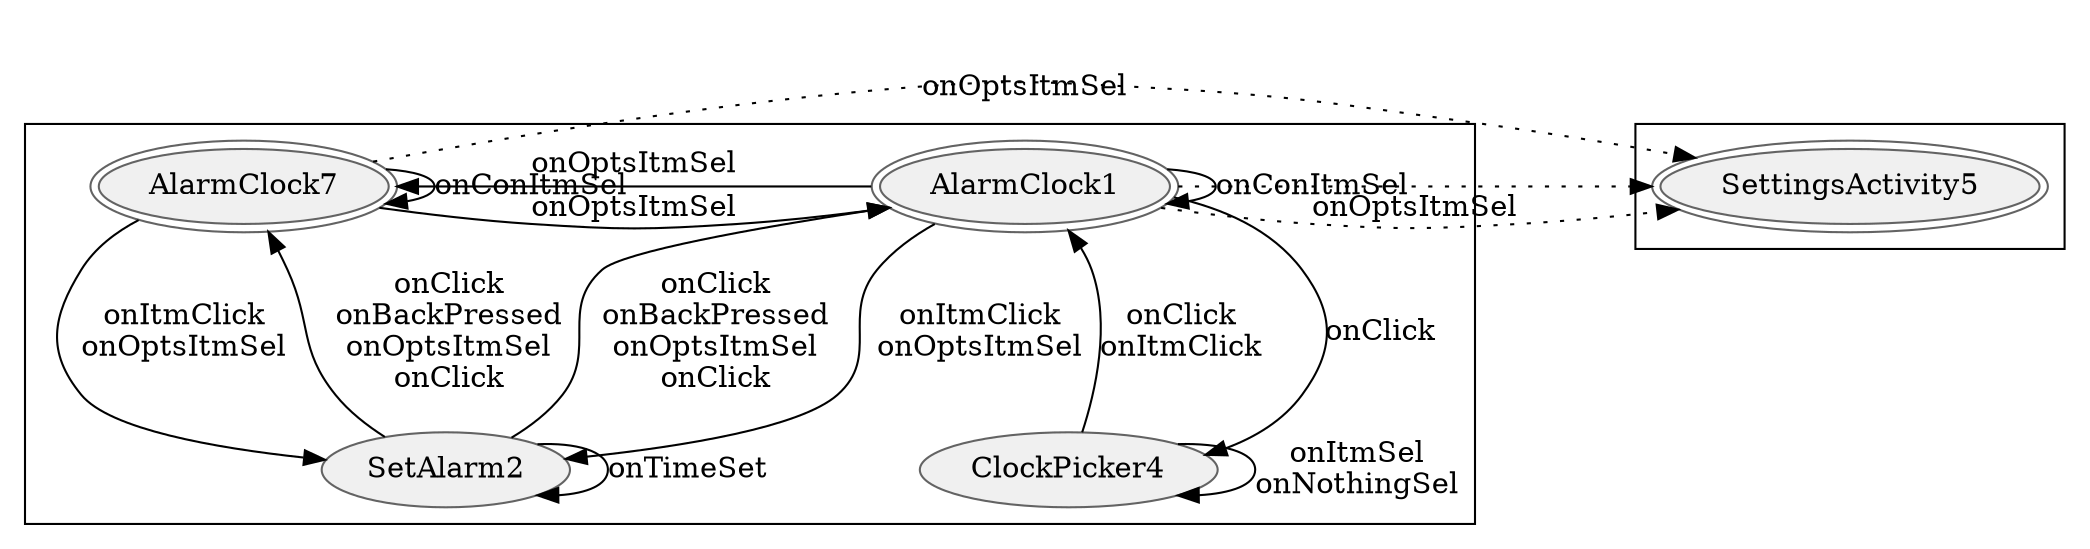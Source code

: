 digraph {
fontname="Helvetica";
node[style="filled,solid", colorscheme=greys3, fillcolor=1, color=3];

newrank=true;



subgraph cluster_3 {

AlarmClock1[peripheries=2];
AlarmClock7[peripheries=2];
AlarmClock1 -> AlarmClock1[label="onConItmSel"];
AlarmClock1 -> AlarmClock7[label="onOptsItmSel"];
AlarmClock7 -> AlarmClock1[label="onOptsItmSel"];
AlarmClock7 -> AlarmClock7[label="onConItmSel"];

SetAlarm2;
ClockPicker4;

AlarmClock1 -> SetAlarm2[label="onItmClick
onOptsItmSel"];
AlarmClock1 -> ClockPicker4[label="onClick"];
SetAlarm2 -> AlarmClock1[label="onClick
onBackPressed
onOptsItmSel
onClick"];


AlarmClock7 -> SetAlarm2[label="onItmClick
onOptsItmSel"];
SetAlarm2 -> AlarmClock7[label="onClick
onBackPressed
onOptsItmSel
onClick"];

ClockPicker4 -> AlarmClock1[label="onClick
onItmClick"];

SetAlarm2 -> SetAlarm2[label="onTimeSet"];
ClockPicker4 -> ClockPicker4[label="onItmSel
onNothingSel"];
{rank=same; AlarmClock1 AlarmClock7 }

{rank=max; ClockPicker4 SetAlarm2 }
}

subgraph cluster_8 {
	SettingsActivity5[peripheries=2];		

}
AlarmClock7 -> SettingsActivity5[label="onOptsItmSel",style=dotted,constraint=false];
AlarmClock1 -> SettingsActivity5[label="onOptsItmSel",style=dotted,constraint=false];
{rank=min; SettingsActivity5  }
{rank=max; AlarmClock1 AlarmClock7}




}